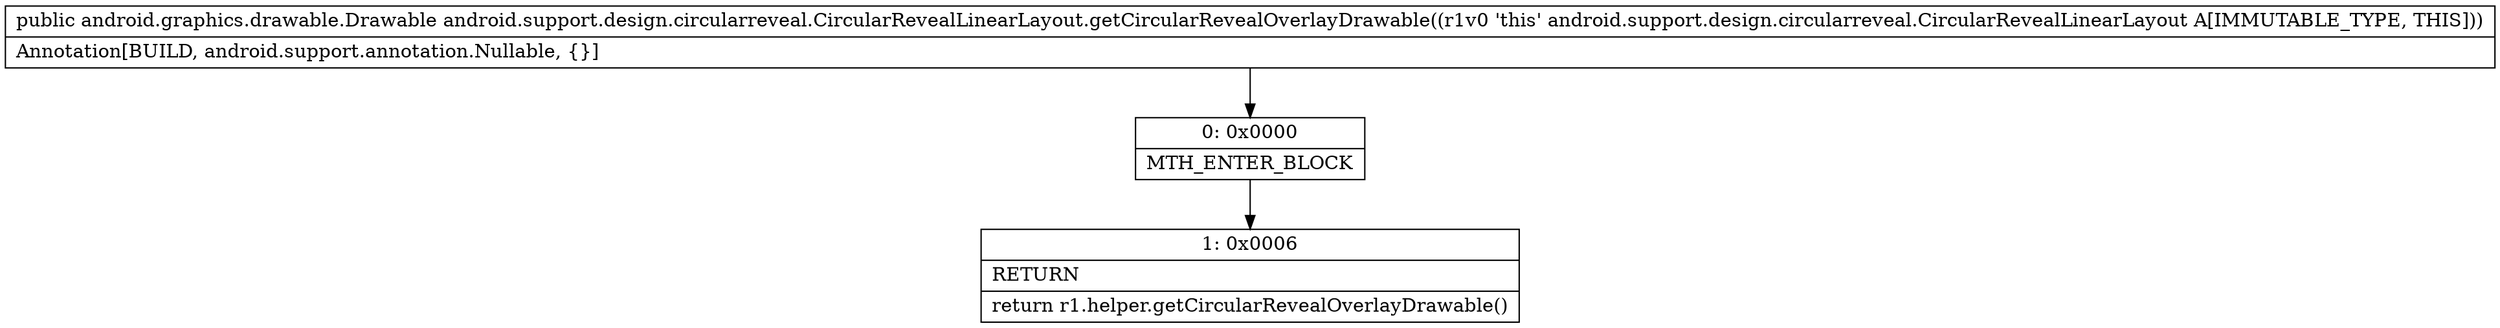 digraph "CFG forandroid.support.design.circularreveal.CircularRevealLinearLayout.getCircularRevealOverlayDrawable()Landroid\/graphics\/drawable\/Drawable;" {
Node_0 [shape=record,label="{0\:\ 0x0000|MTH_ENTER_BLOCK\l}"];
Node_1 [shape=record,label="{1\:\ 0x0006|RETURN\l|return r1.helper.getCircularRevealOverlayDrawable()\l}"];
MethodNode[shape=record,label="{public android.graphics.drawable.Drawable android.support.design.circularreveal.CircularRevealLinearLayout.getCircularRevealOverlayDrawable((r1v0 'this' android.support.design.circularreveal.CircularRevealLinearLayout A[IMMUTABLE_TYPE, THIS]))  | Annotation[BUILD, android.support.annotation.Nullable, \{\}]\l}"];
MethodNode -> Node_0;
Node_0 -> Node_1;
}

